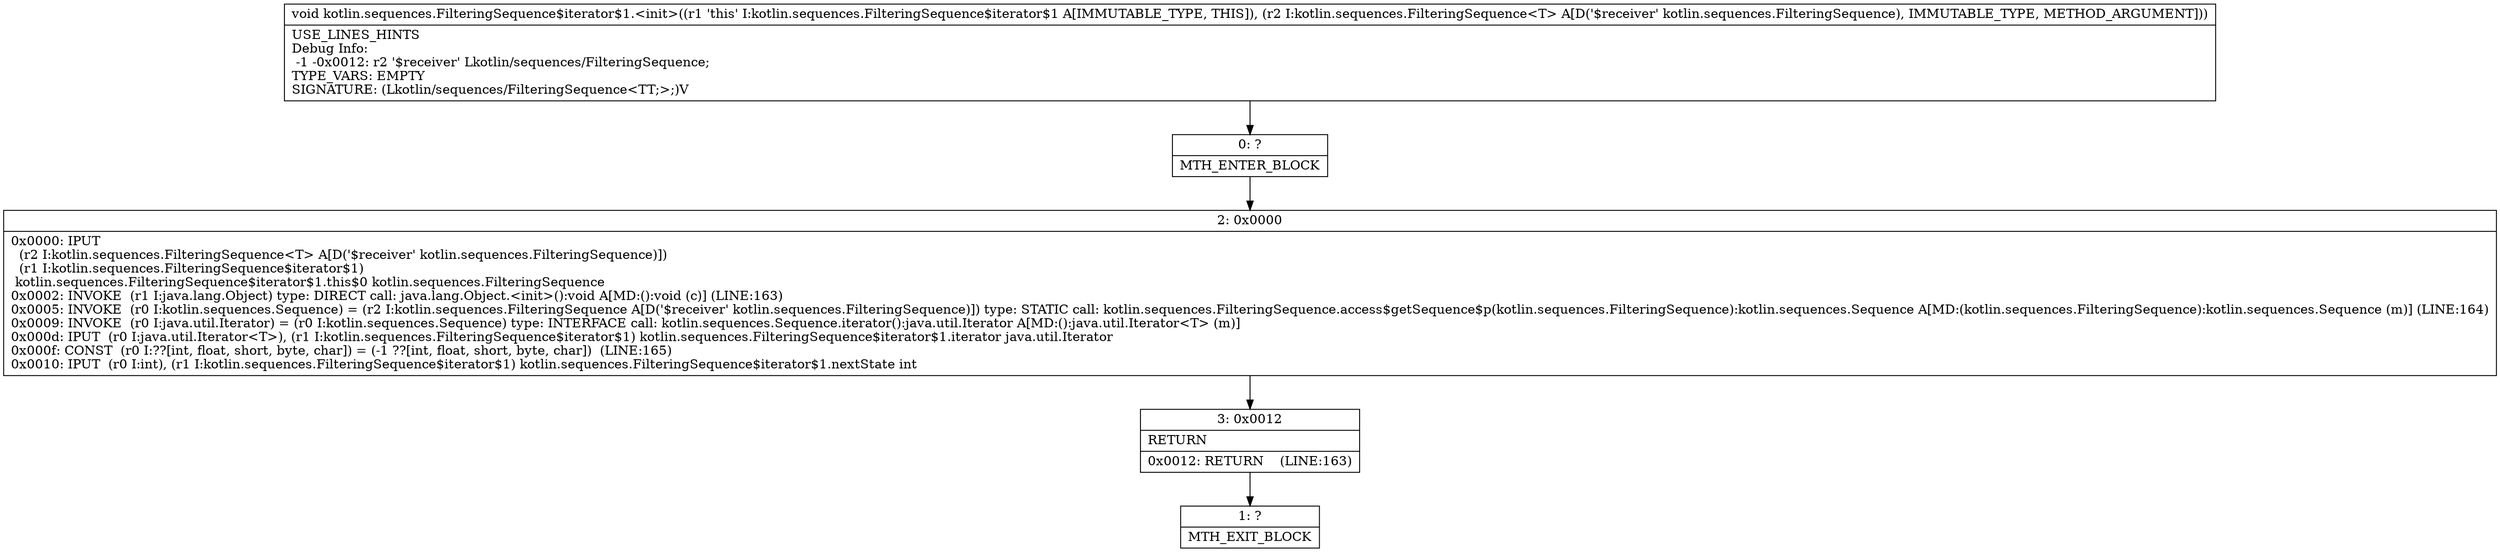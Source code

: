 digraph "CFG forkotlin.sequences.FilteringSequence$iterator$1.\<init\>(Lkotlin\/sequences\/FilteringSequence;)V" {
Node_0 [shape=record,label="{0\:\ ?|MTH_ENTER_BLOCK\l}"];
Node_2 [shape=record,label="{2\:\ 0x0000|0x0000: IPUT  \l  (r2 I:kotlin.sequences.FilteringSequence\<T\> A[D('$receiver' kotlin.sequences.FilteringSequence)])\l  (r1 I:kotlin.sequences.FilteringSequence$iterator$1)\l kotlin.sequences.FilteringSequence$iterator$1.this$0 kotlin.sequences.FilteringSequence \l0x0002: INVOKE  (r1 I:java.lang.Object) type: DIRECT call: java.lang.Object.\<init\>():void A[MD:():void (c)] (LINE:163)\l0x0005: INVOKE  (r0 I:kotlin.sequences.Sequence) = (r2 I:kotlin.sequences.FilteringSequence A[D('$receiver' kotlin.sequences.FilteringSequence)]) type: STATIC call: kotlin.sequences.FilteringSequence.access$getSequence$p(kotlin.sequences.FilteringSequence):kotlin.sequences.Sequence A[MD:(kotlin.sequences.FilteringSequence):kotlin.sequences.Sequence (m)] (LINE:164)\l0x0009: INVOKE  (r0 I:java.util.Iterator) = (r0 I:kotlin.sequences.Sequence) type: INTERFACE call: kotlin.sequences.Sequence.iterator():java.util.Iterator A[MD:():java.util.Iterator\<T\> (m)]\l0x000d: IPUT  (r0 I:java.util.Iterator\<T\>), (r1 I:kotlin.sequences.FilteringSequence$iterator$1) kotlin.sequences.FilteringSequence$iterator$1.iterator java.util.Iterator \l0x000f: CONST  (r0 I:??[int, float, short, byte, char]) = (\-1 ??[int, float, short, byte, char])  (LINE:165)\l0x0010: IPUT  (r0 I:int), (r1 I:kotlin.sequences.FilteringSequence$iterator$1) kotlin.sequences.FilteringSequence$iterator$1.nextState int \l}"];
Node_3 [shape=record,label="{3\:\ 0x0012|RETURN\l|0x0012: RETURN    (LINE:163)\l}"];
Node_1 [shape=record,label="{1\:\ ?|MTH_EXIT_BLOCK\l}"];
MethodNode[shape=record,label="{void kotlin.sequences.FilteringSequence$iterator$1.\<init\>((r1 'this' I:kotlin.sequences.FilteringSequence$iterator$1 A[IMMUTABLE_TYPE, THIS]), (r2 I:kotlin.sequences.FilteringSequence\<T\> A[D('$receiver' kotlin.sequences.FilteringSequence), IMMUTABLE_TYPE, METHOD_ARGUMENT]))  | USE_LINES_HINTS\lDebug Info:\l  \-1 \-0x0012: r2 '$receiver' Lkotlin\/sequences\/FilteringSequence;\lTYPE_VARS: EMPTY\lSIGNATURE: (Lkotlin\/sequences\/FilteringSequence\<TT;\>;)V\l}"];
MethodNode -> Node_0;Node_0 -> Node_2;
Node_2 -> Node_3;
Node_3 -> Node_1;
}

